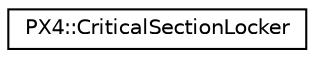 digraph "Graphical Class Hierarchy"
{
 // INTERACTIVE_SVG=YES
  edge [fontname="Helvetica",fontsize="10",labelfontname="Helvetica",labelfontsize="10"];
  node [fontname="Helvetica",fontsize="10",shape=record];
  rankdir="LR";
  Node1 [label="PX4::CriticalSectionLocker",height=0.2,width=0.4,color="black", fillcolor="white", style="filled",URL="$structPX4_1_1CriticalSectionLocker.html"];
}
